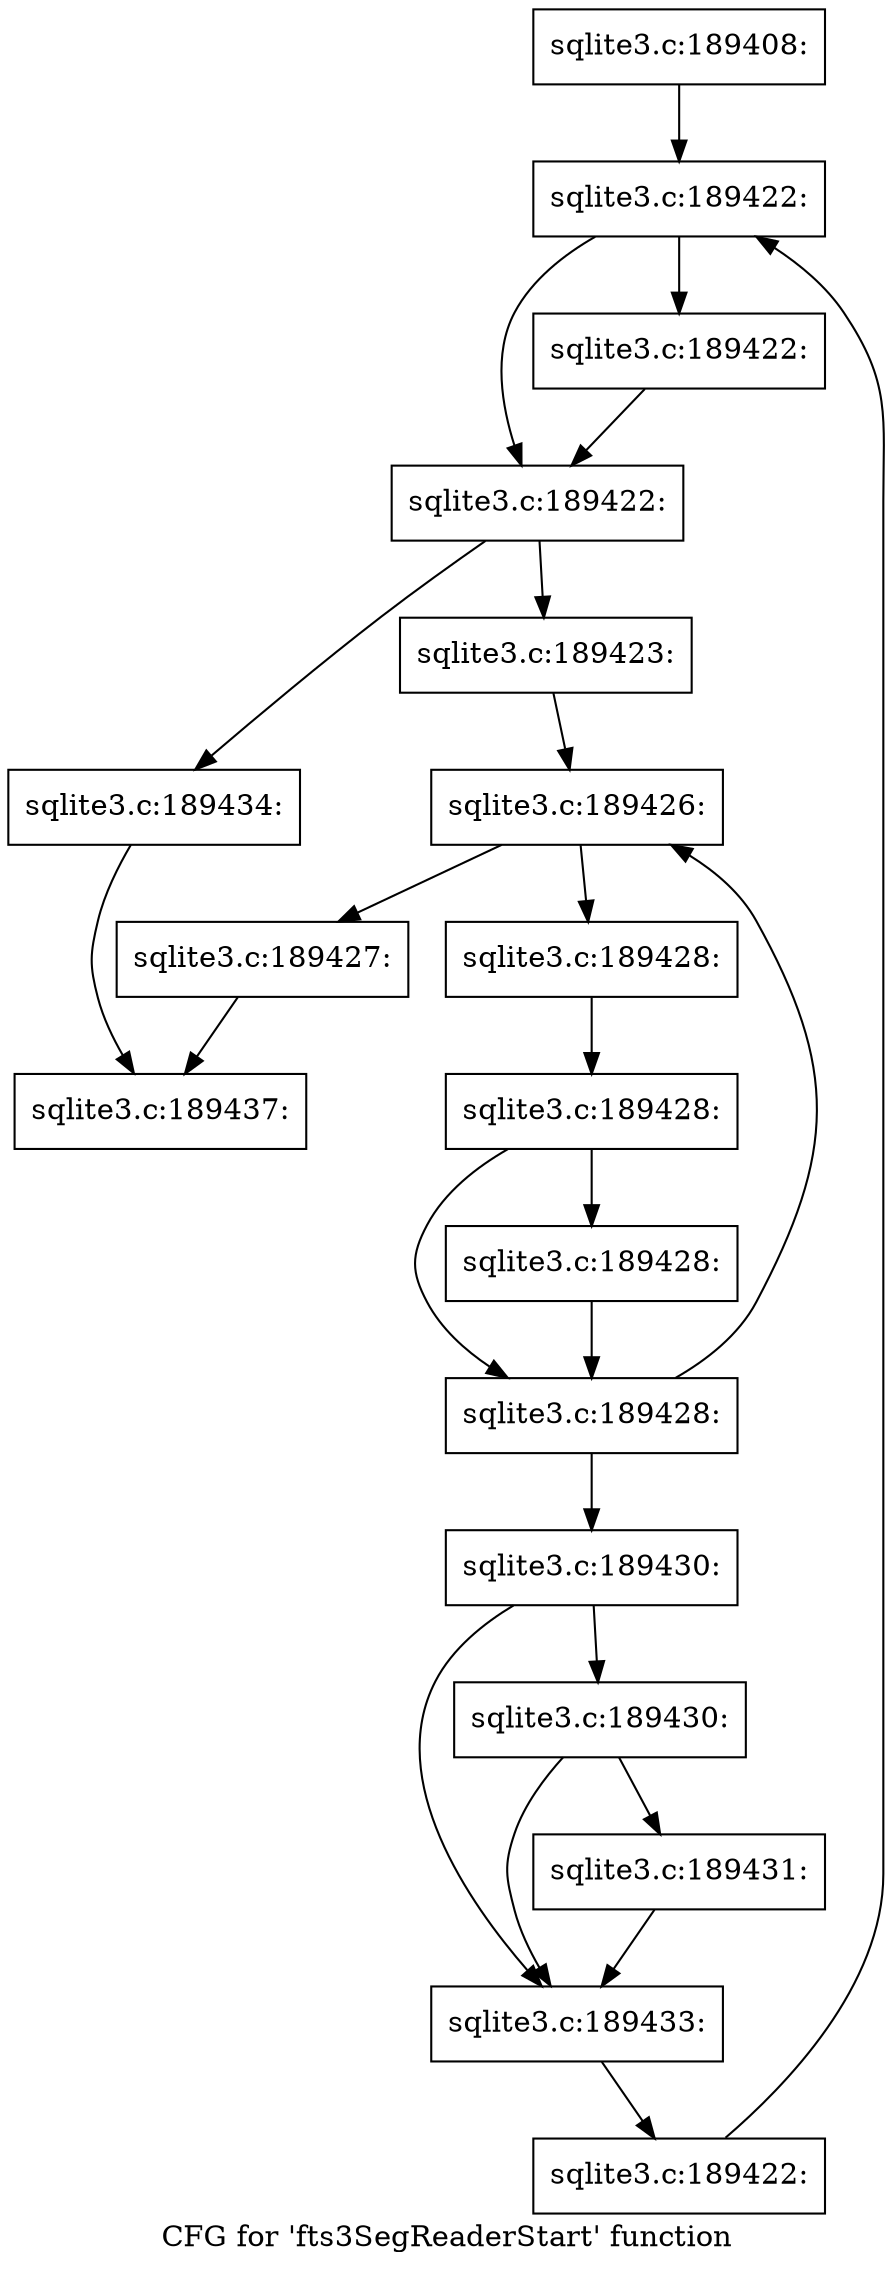 digraph "CFG for 'fts3SegReaderStart' function" {
	label="CFG for 'fts3SegReaderStart' function";

	Node0x55c0fab8a180 [shape=record,label="{sqlite3.c:189408:}"];
	Node0x55c0fab8a180 -> Node0x55c0fab8d290;
	Node0x55c0fab8d290 [shape=record,label="{sqlite3.c:189422:}"];
	Node0x55c0fab8d290 -> Node0x55c0fab8d580;
	Node0x55c0fab8d290 -> Node0x55c0fab8d530;
	Node0x55c0fab8d580 [shape=record,label="{sqlite3.c:189422:}"];
	Node0x55c0fab8d580 -> Node0x55c0fab8d530;
	Node0x55c0fab8d530 [shape=record,label="{sqlite3.c:189422:}"];
	Node0x55c0fab8d530 -> Node0x55c0fab8d4b0;
	Node0x55c0fab8d530 -> Node0x55c0fab8d0e0;
	Node0x55c0fab8d4b0 [shape=record,label="{sqlite3.c:189423:}"];
	Node0x55c0fab8d4b0 -> Node0x55c0fab8eb60;
	Node0x55c0fab8eb60 [shape=record,label="{sqlite3.c:189426:}"];
	Node0x55c0fab8eb60 -> Node0x55c0f6cc6dd0;
	Node0x55c0fab8eb60 -> Node0x55c0fab8f6f0;
	Node0x55c0f6cc6dd0 [shape=record,label="{sqlite3.c:189427:}"];
	Node0x55c0f6cc6dd0 -> Node0x55c0f6ce9210;
	Node0x55c0fab8f6f0 [shape=record,label="{sqlite3.c:189428:}"];
	Node0x55c0fab8f6f0 -> Node0x55c0fab8eb10;
	Node0x55c0fab8eb10 [shape=record,label="{sqlite3.c:189428:}"];
	Node0x55c0fab8eb10 -> Node0x55c0fab8fdc0;
	Node0x55c0fab8eb10 -> Node0x55c0fab8fd70;
	Node0x55c0fab8fdc0 [shape=record,label="{sqlite3.c:189428:}"];
	Node0x55c0fab8fdc0 -> Node0x55c0fab8fd70;
	Node0x55c0fab8fd70 [shape=record,label="{sqlite3.c:189428:}"];
	Node0x55c0fab8fd70 -> Node0x55c0fab8eb60;
	Node0x55c0fab8fd70 -> Node0x55c0fab8eac0;
	Node0x55c0fab8eac0 [shape=record,label="{sqlite3.c:189430:}"];
	Node0x55c0fab8eac0 -> Node0x55c0fab90c10;
	Node0x55c0fab8eac0 -> Node0x55c0fab90600;
	Node0x55c0fab90c10 [shape=record,label="{sqlite3.c:189430:}"];
	Node0x55c0fab90c10 -> Node0x55c0f6cc7180;
	Node0x55c0fab90c10 -> Node0x55c0fab90600;
	Node0x55c0f6cc7180 [shape=record,label="{sqlite3.c:189431:}"];
	Node0x55c0f6cc7180 -> Node0x55c0fab90600;
	Node0x55c0fab90600 [shape=record,label="{sqlite3.c:189433:}"];
	Node0x55c0fab90600 -> Node0x55c0fab8d420;
	Node0x55c0fab8d420 [shape=record,label="{sqlite3.c:189422:}"];
	Node0x55c0fab8d420 -> Node0x55c0fab8d290;
	Node0x55c0fab8d0e0 [shape=record,label="{sqlite3.c:189434:}"];
	Node0x55c0fab8d0e0 -> Node0x55c0f6ce9210;
	Node0x55c0f6ce9210 [shape=record,label="{sqlite3.c:189437:}"];
}
